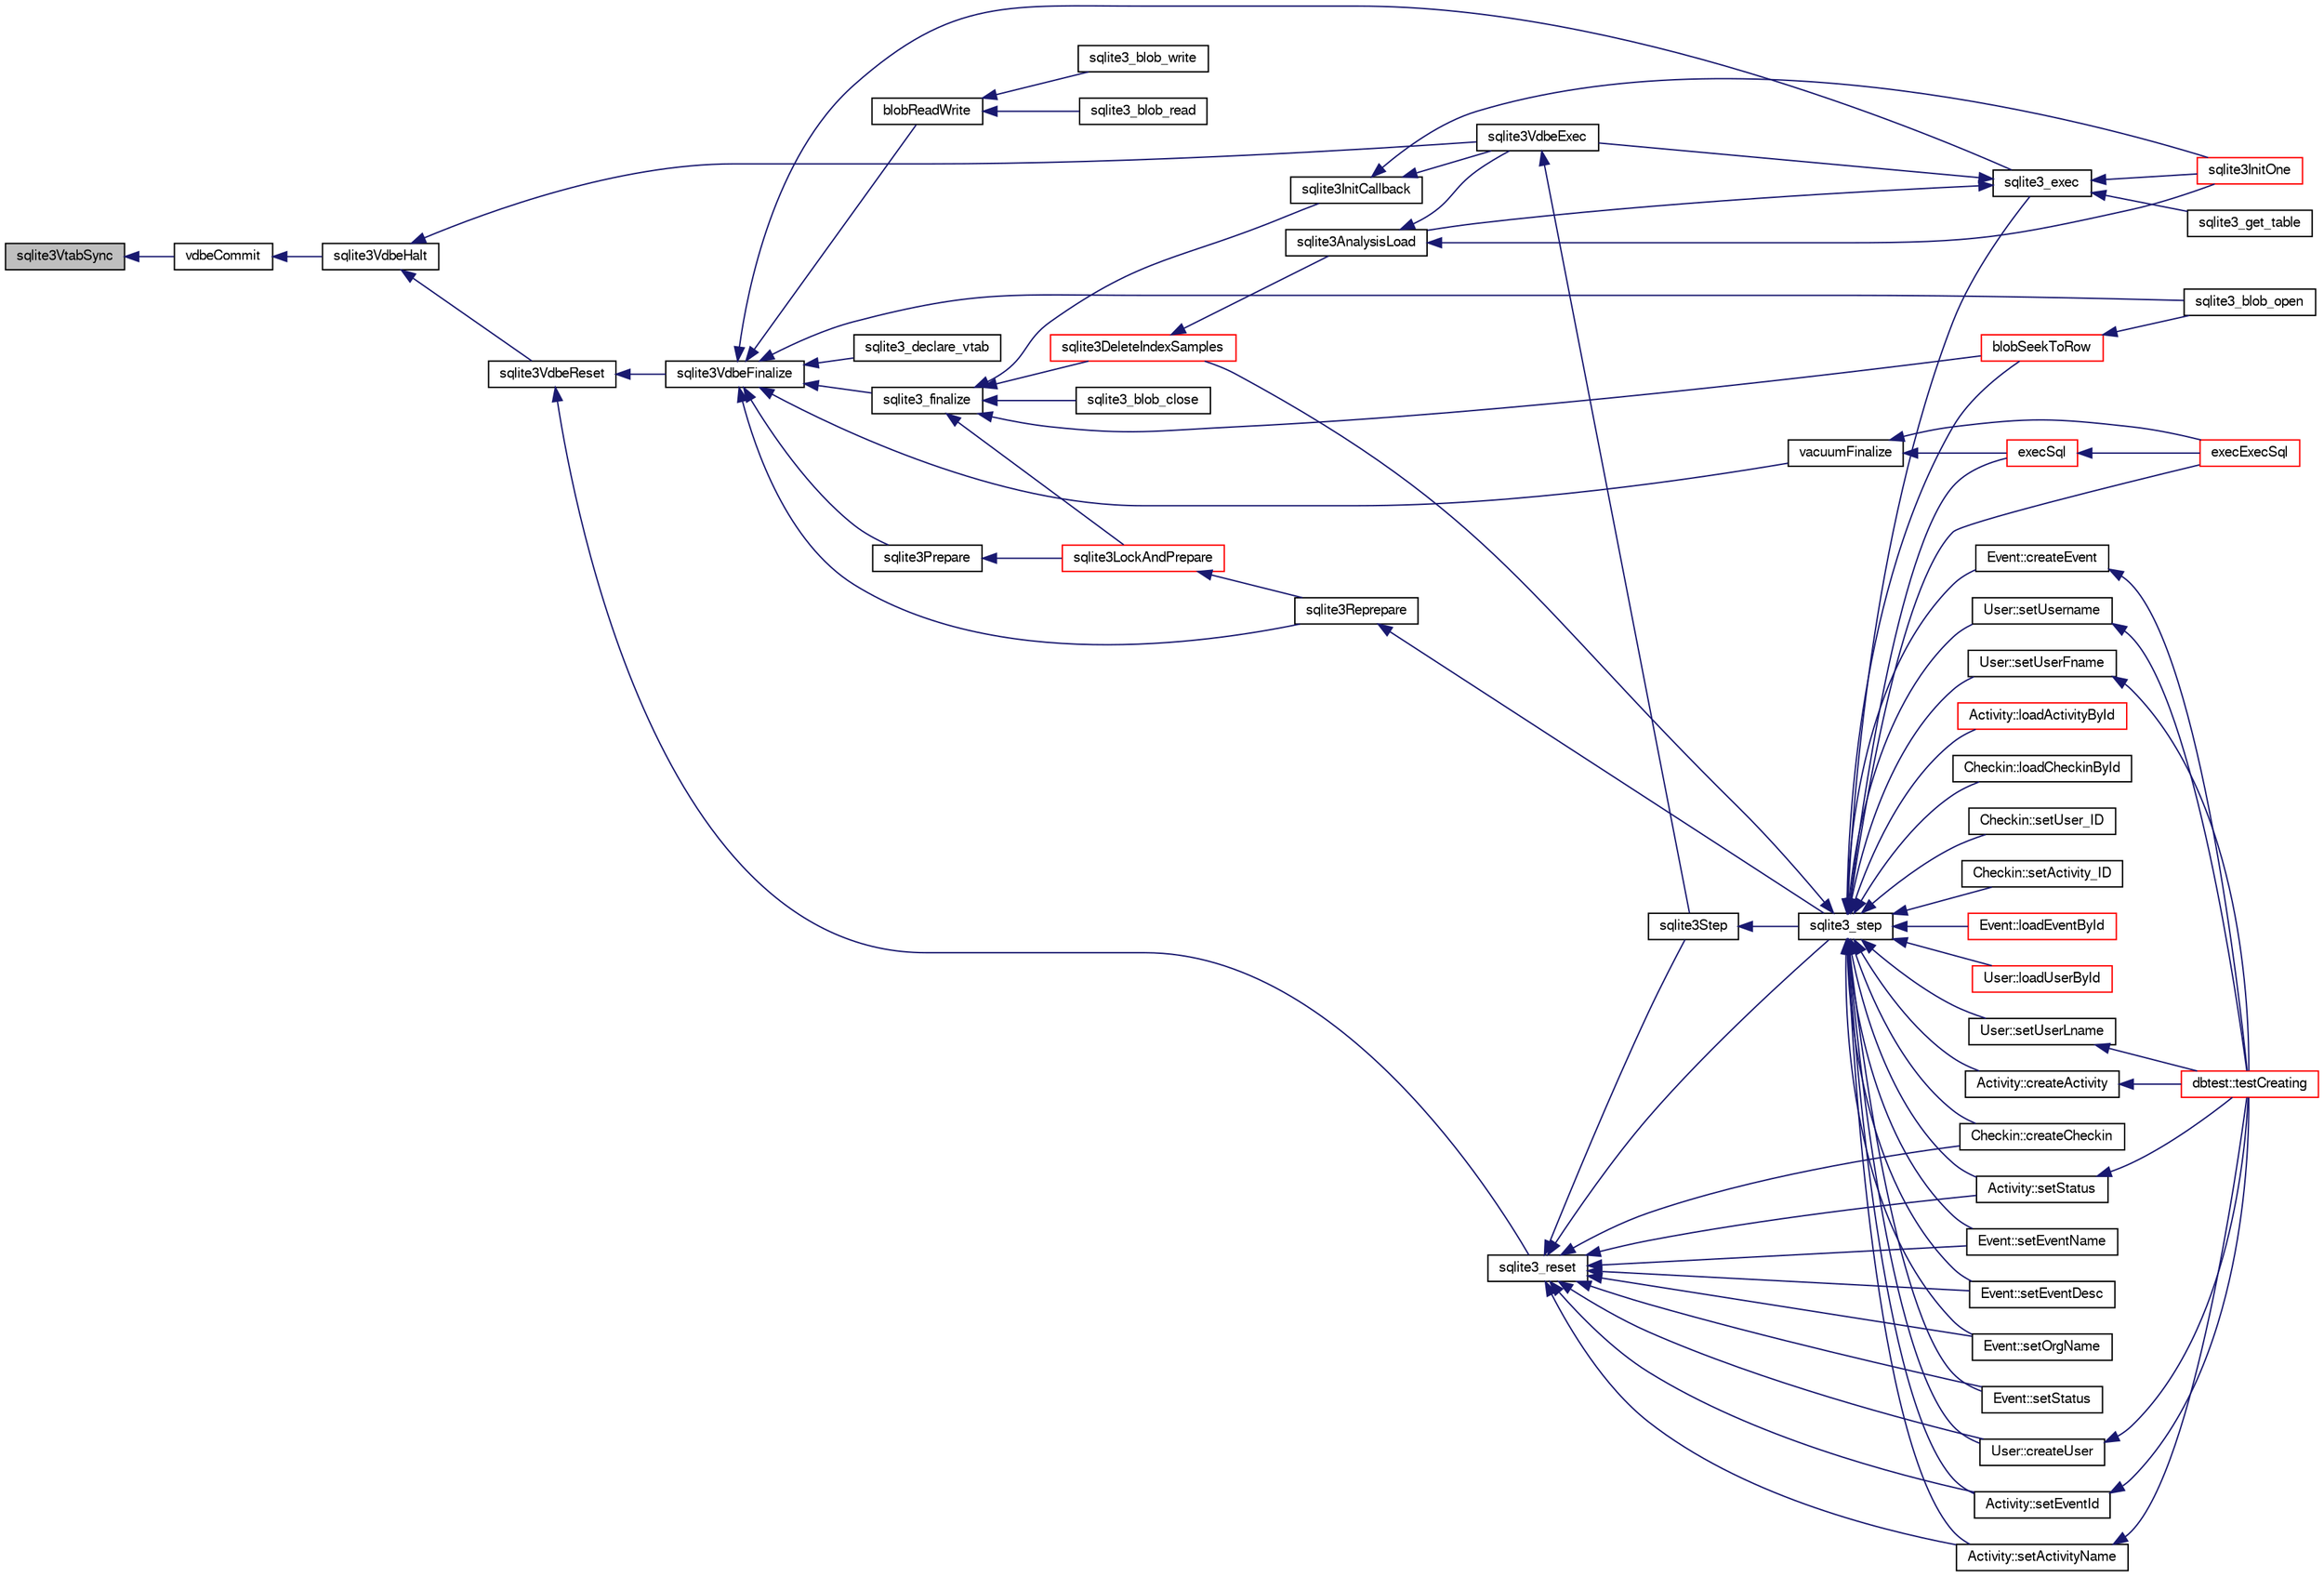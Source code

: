 digraph "sqlite3VtabSync"
{
  edge [fontname="FreeSans",fontsize="10",labelfontname="FreeSans",labelfontsize="10"];
  node [fontname="FreeSans",fontsize="10",shape=record];
  rankdir="LR";
  Node805870 [label="sqlite3VtabSync",height=0.2,width=0.4,color="black", fillcolor="grey75", style="filled", fontcolor="black"];
  Node805870 -> Node805871 [dir="back",color="midnightblue",fontsize="10",style="solid",fontname="FreeSans"];
  Node805871 [label="vdbeCommit",height=0.2,width=0.4,color="black", fillcolor="white", style="filled",URL="$sqlite3_8c.html#a5d7f1e0625451b987728f600cfe1b92d"];
  Node805871 -> Node805872 [dir="back",color="midnightblue",fontsize="10",style="solid",fontname="FreeSans"];
  Node805872 [label="sqlite3VdbeHalt",height=0.2,width=0.4,color="black", fillcolor="white", style="filled",URL="$sqlite3_8c.html#a8d1d99703d999190fbc35ecc981cb709"];
  Node805872 -> Node805873 [dir="back",color="midnightblue",fontsize="10",style="solid",fontname="FreeSans"];
  Node805873 [label="sqlite3VdbeReset",height=0.2,width=0.4,color="black", fillcolor="white", style="filled",URL="$sqlite3_8c.html#a315a913742f7267f90d46d41446353b1"];
  Node805873 -> Node805874 [dir="back",color="midnightblue",fontsize="10",style="solid",fontname="FreeSans"];
  Node805874 [label="sqlite3VdbeFinalize",height=0.2,width=0.4,color="black", fillcolor="white", style="filled",URL="$sqlite3_8c.html#af81e0c8d03b71610d3a826469f67bbd4"];
  Node805874 -> Node805875 [dir="back",color="midnightblue",fontsize="10",style="solid",fontname="FreeSans"];
  Node805875 [label="sqlite3_finalize",height=0.2,width=0.4,color="black", fillcolor="white", style="filled",URL="$sqlite3_8h.html#a801195c0f771d40bb4be1e40f3b88945"];
  Node805875 -> Node805876 [dir="back",color="midnightblue",fontsize="10",style="solid",fontname="FreeSans"];
  Node805876 [label="blobSeekToRow",height=0.2,width=0.4,color="red", fillcolor="white", style="filled",URL="$sqlite3_8c.html#afff57e13332b98c8a44a7cebe38962ab"];
  Node805876 -> Node805877 [dir="back",color="midnightblue",fontsize="10",style="solid",fontname="FreeSans"];
  Node805877 [label="sqlite3_blob_open",height=0.2,width=0.4,color="black", fillcolor="white", style="filled",URL="$sqlite3_8h.html#adb8ad839a5bdd62a43785132bc7dd518"];
  Node805875 -> Node805879 [dir="back",color="midnightblue",fontsize="10",style="solid",fontname="FreeSans"];
  Node805879 [label="sqlite3_blob_close",height=0.2,width=0.4,color="black", fillcolor="white", style="filled",URL="$sqlite3_8h.html#a8885ae884821e14e1e4501183c5833d6"];
  Node805875 -> Node805880 [dir="back",color="midnightblue",fontsize="10",style="solid",fontname="FreeSans"];
  Node805880 [label="sqlite3DeleteIndexSamples",height=0.2,width=0.4,color="red", fillcolor="white", style="filled",URL="$sqlite3_8c.html#aaeda0302fbf61397ec009f65bed047ef"];
  Node805880 -> Node805881 [dir="back",color="midnightblue",fontsize="10",style="solid",fontname="FreeSans"];
  Node805881 [label="sqlite3AnalysisLoad",height=0.2,width=0.4,color="black", fillcolor="white", style="filled",URL="$sqlite3_8c.html#a48a2301c27e1d3d68708b9b8761b5a01"];
  Node805881 -> Node805882 [dir="back",color="midnightblue",fontsize="10",style="solid",fontname="FreeSans"];
  Node805882 [label="sqlite3VdbeExec",height=0.2,width=0.4,color="black", fillcolor="white", style="filled",URL="$sqlite3_8c.html#a8ce40a614bdc56719c4d642b1e4dfb21"];
  Node805882 -> Node805883 [dir="back",color="midnightblue",fontsize="10",style="solid",fontname="FreeSans"];
  Node805883 [label="sqlite3Step",height=0.2,width=0.4,color="black", fillcolor="white", style="filled",URL="$sqlite3_8c.html#a3f2872e873e2758a4beedad1d5113554"];
  Node805883 -> Node805884 [dir="back",color="midnightblue",fontsize="10",style="solid",fontname="FreeSans"];
  Node805884 [label="sqlite3_step",height=0.2,width=0.4,color="black", fillcolor="white", style="filled",URL="$sqlite3_8h.html#ac1e491ce36b7471eb28387f7d3c74334"];
  Node805884 -> Node805885 [dir="back",color="midnightblue",fontsize="10",style="solid",fontname="FreeSans"];
  Node805885 [label="Activity::createActivity",height=0.2,width=0.4,color="black", fillcolor="white", style="filled",URL="$classActivity.html#a813cc5e52c14ab49b39014c134e3425b"];
  Node805885 -> Node805886 [dir="back",color="midnightblue",fontsize="10",style="solid",fontname="FreeSans"];
  Node805886 [label="dbtest::testCreating",height=0.2,width=0.4,color="red", fillcolor="white", style="filled",URL="$classdbtest.html#a8193e88a7df657069c8a6bd09c8243b7"];
  Node805884 -> Node805888 [dir="back",color="midnightblue",fontsize="10",style="solid",fontname="FreeSans"];
  Node805888 [label="Activity::loadActivityById",height=0.2,width=0.4,color="red", fillcolor="white", style="filled",URL="$classActivity.html#abe4ffb4f08a47212ebf9013259d9e7fd"];
  Node805884 -> Node805890 [dir="back",color="midnightblue",fontsize="10",style="solid",fontname="FreeSans"];
  Node805890 [label="Activity::setEventId",height=0.2,width=0.4,color="black", fillcolor="white", style="filled",URL="$classActivity.html#adb1d0fd0d08f473e068f0a4086bfa9ca"];
  Node805890 -> Node805886 [dir="back",color="midnightblue",fontsize="10",style="solid",fontname="FreeSans"];
  Node805884 -> Node805891 [dir="back",color="midnightblue",fontsize="10",style="solid",fontname="FreeSans"];
  Node805891 [label="Activity::setActivityName",height=0.2,width=0.4,color="black", fillcolor="white", style="filled",URL="$classActivity.html#a62dc3737b33915a36086f9dd26d16a81"];
  Node805891 -> Node805886 [dir="back",color="midnightblue",fontsize="10",style="solid",fontname="FreeSans"];
  Node805884 -> Node805892 [dir="back",color="midnightblue",fontsize="10",style="solid",fontname="FreeSans"];
  Node805892 [label="Activity::setStatus",height=0.2,width=0.4,color="black", fillcolor="white", style="filled",URL="$classActivity.html#af618135a7738f4d2a7ee147a8ef912ea"];
  Node805892 -> Node805886 [dir="back",color="midnightblue",fontsize="10",style="solid",fontname="FreeSans"];
  Node805884 -> Node805893 [dir="back",color="midnightblue",fontsize="10",style="solid",fontname="FreeSans"];
  Node805893 [label="Checkin::createCheckin",height=0.2,width=0.4,color="black", fillcolor="white", style="filled",URL="$classCheckin.html#a4e40acdf7fff0e607f6de4f24f3a163c"];
  Node805884 -> Node805894 [dir="back",color="midnightblue",fontsize="10",style="solid",fontname="FreeSans"];
  Node805894 [label="Checkin::loadCheckinById",height=0.2,width=0.4,color="black", fillcolor="white", style="filled",URL="$classCheckin.html#a3461f70ea6c68475225f2a07f78a21e0"];
  Node805884 -> Node805895 [dir="back",color="midnightblue",fontsize="10",style="solid",fontname="FreeSans"];
  Node805895 [label="Checkin::setUser_ID",height=0.2,width=0.4,color="black", fillcolor="white", style="filled",URL="$classCheckin.html#a76ab640f4f912876dbebf183db5359c6"];
  Node805884 -> Node805896 [dir="back",color="midnightblue",fontsize="10",style="solid",fontname="FreeSans"];
  Node805896 [label="Checkin::setActivity_ID",height=0.2,width=0.4,color="black", fillcolor="white", style="filled",URL="$classCheckin.html#ab2ff3ec2604ec73a42af25874a00b232"];
  Node805884 -> Node805897 [dir="back",color="midnightblue",fontsize="10",style="solid",fontname="FreeSans"];
  Node805897 [label="Event::createEvent",height=0.2,width=0.4,color="black", fillcolor="white", style="filled",URL="$classEvent.html#a77adb9f4a46ffb32c2d931f0691f5903"];
  Node805897 -> Node805886 [dir="back",color="midnightblue",fontsize="10",style="solid",fontname="FreeSans"];
  Node805884 -> Node805898 [dir="back",color="midnightblue",fontsize="10",style="solid",fontname="FreeSans"];
  Node805898 [label="Event::loadEventById",height=0.2,width=0.4,color="red", fillcolor="white", style="filled",URL="$classEvent.html#afa66cea33f722dbeecb69cc98fdea055"];
  Node805884 -> Node805899 [dir="back",color="midnightblue",fontsize="10",style="solid",fontname="FreeSans"];
  Node805899 [label="Event::setEventName",height=0.2,width=0.4,color="black", fillcolor="white", style="filled",URL="$classEvent.html#a10596b6ca077df05184e30d62b08729d"];
  Node805884 -> Node805900 [dir="back",color="midnightblue",fontsize="10",style="solid",fontname="FreeSans"];
  Node805900 [label="Event::setEventDesc",height=0.2,width=0.4,color="black", fillcolor="white", style="filled",URL="$classEvent.html#ae36b8377dcae792f1c5c4726024c981b"];
  Node805884 -> Node805901 [dir="back",color="midnightblue",fontsize="10",style="solid",fontname="FreeSans"];
  Node805901 [label="Event::setOrgName",height=0.2,width=0.4,color="black", fillcolor="white", style="filled",URL="$classEvent.html#a19aac0f776bd764563a54977656cf680"];
  Node805884 -> Node805902 [dir="back",color="midnightblue",fontsize="10",style="solid",fontname="FreeSans"];
  Node805902 [label="Event::setStatus",height=0.2,width=0.4,color="black", fillcolor="white", style="filled",URL="$classEvent.html#ab0a6b9285af0f4172eb841e2b80f8972"];
  Node805884 -> Node805876 [dir="back",color="midnightblue",fontsize="10",style="solid",fontname="FreeSans"];
  Node805884 -> Node805880 [dir="back",color="midnightblue",fontsize="10",style="solid",fontname="FreeSans"];
  Node805884 -> Node805903 [dir="back",color="midnightblue",fontsize="10",style="solid",fontname="FreeSans"];
  Node805903 [label="sqlite3_exec",height=0.2,width=0.4,color="black", fillcolor="white", style="filled",URL="$sqlite3_8h.html#a97487ec8150e0bcc8fa392ab8f0e24db"];
  Node805903 -> Node805882 [dir="back",color="midnightblue",fontsize="10",style="solid",fontname="FreeSans"];
  Node805903 -> Node805881 [dir="back",color="midnightblue",fontsize="10",style="solid",fontname="FreeSans"];
  Node805903 -> Node805904 [dir="back",color="midnightblue",fontsize="10",style="solid",fontname="FreeSans"];
  Node805904 [label="sqlite3InitOne",height=0.2,width=0.4,color="red", fillcolor="white", style="filled",URL="$sqlite3_8c.html#ac4318b25df65269906b0379251fe9b85"];
  Node805903 -> Node806005 [dir="back",color="midnightblue",fontsize="10",style="solid",fontname="FreeSans"];
  Node806005 [label="sqlite3_get_table",height=0.2,width=0.4,color="black", fillcolor="white", style="filled",URL="$sqlite3_8h.html#a5effeac4e12df57beaa35c5be1f61579"];
  Node805884 -> Node806006 [dir="back",color="midnightblue",fontsize="10",style="solid",fontname="FreeSans"];
  Node806006 [label="execSql",height=0.2,width=0.4,color="red", fillcolor="white", style="filled",URL="$sqlite3_8c.html#a7d16651b98a110662f4c265eff0246cb"];
  Node806006 -> Node806007 [dir="back",color="midnightblue",fontsize="10",style="solid",fontname="FreeSans"];
  Node806007 [label="execExecSql",height=0.2,width=0.4,color="red", fillcolor="white", style="filled",URL="$sqlite3_8c.html#ac1be09a6c047f21133d16378d301e0d4"];
  Node805884 -> Node806007 [dir="back",color="midnightblue",fontsize="10",style="solid",fontname="FreeSans"];
  Node805884 -> Node806009 [dir="back",color="midnightblue",fontsize="10",style="solid",fontname="FreeSans"];
  Node806009 [label="User::createUser",height=0.2,width=0.4,color="black", fillcolor="white", style="filled",URL="$classUser.html#a22ed673939e8cc0a136130b809bba513"];
  Node806009 -> Node805886 [dir="back",color="midnightblue",fontsize="10",style="solid",fontname="FreeSans"];
  Node805884 -> Node806010 [dir="back",color="midnightblue",fontsize="10",style="solid",fontname="FreeSans"];
  Node806010 [label="User::loadUserById",height=0.2,width=0.4,color="red", fillcolor="white", style="filled",URL="$classUser.html#a863377665b7fb83c5547dcf9727f5092"];
  Node805884 -> Node806011 [dir="back",color="midnightblue",fontsize="10",style="solid",fontname="FreeSans"];
  Node806011 [label="User::setUsername",height=0.2,width=0.4,color="black", fillcolor="white", style="filled",URL="$classUser.html#aa0497022a136cb78de785b0a39ae60b1"];
  Node806011 -> Node805886 [dir="back",color="midnightblue",fontsize="10",style="solid",fontname="FreeSans"];
  Node805884 -> Node806012 [dir="back",color="midnightblue",fontsize="10",style="solid",fontname="FreeSans"];
  Node806012 [label="User::setUserFname",height=0.2,width=0.4,color="black", fillcolor="white", style="filled",URL="$classUser.html#a72657eb55cd0ca437b4841a43f19912f"];
  Node806012 -> Node805886 [dir="back",color="midnightblue",fontsize="10",style="solid",fontname="FreeSans"];
  Node805884 -> Node806013 [dir="back",color="midnightblue",fontsize="10",style="solid",fontname="FreeSans"];
  Node806013 [label="User::setUserLname",height=0.2,width=0.4,color="black", fillcolor="white", style="filled",URL="$classUser.html#aa25973387e5afe1aa6f60dd6545e33b5"];
  Node806013 -> Node805886 [dir="back",color="midnightblue",fontsize="10",style="solid",fontname="FreeSans"];
  Node805881 -> Node805904 [dir="back",color="midnightblue",fontsize="10",style="solid",fontname="FreeSans"];
  Node805875 -> Node806070 [dir="back",color="midnightblue",fontsize="10",style="solid",fontname="FreeSans"];
  Node806070 [label="sqlite3InitCallback",height=0.2,width=0.4,color="black", fillcolor="white", style="filled",URL="$sqlite3_8c.html#a5183ff3c8b5311c7332250013ee018b3"];
  Node806070 -> Node805882 [dir="back",color="midnightblue",fontsize="10",style="solid",fontname="FreeSans"];
  Node806070 -> Node805904 [dir="back",color="midnightblue",fontsize="10",style="solid",fontname="FreeSans"];
  Node805875 -> Node806067 [dir="back",color="midnightblue",fontsize="10",style="solid",fontname="FreeSans"];
  Node806067 [label="sqlite3LockAndPrepare",height=0.2,width=0.4,color="red", fillcolor="white", style="filled",URL="$sqlite3_8c.html#a5db1ec5589aa2b02c6d979211a8789bd"];
  Node806067 -> Node806068 [dir="back",color="midnightblue",fontsize="10",style="solid",fontname="FreeSans"];
  Node806068 [label="sqlite3Reprepare",height=0.2,width=0.4,color="black", fillcolor="white", style="filled",URL="$sqlite3_8c.html#a7e2f7299cc947d07e782f6ac561fa937"];
  Node806068 -> Node805884 [dir="back",color="midnightblue",fontsize="10",style="solid",fontname="FreeSans"];
  Node805874 -> Node805877 [dir="back",color="midnightblue",fontsize="10",style="solid",fontname="FreeSans"];
  Node805874 -> Node806128 [dir="back",color="midnightblue",fontsize="10",style="solid",fontname="FreeSans"];
  Node806128 [label="blobReadWrite",height=0.2,width=0.4,color="black", fillcolor="white", style="filled",URL="$sqlite3_8c.html#a6c1d57e4337ee1b8655215c06dea4046"];
  Node806128 -> Node806129 [dir="back",color="midnightblue",fontsize="10",style="solid",fontname="FreeSans"];
  Node806129 [label="sqlite3_blob_read",height=0.2,width=0.4,color="black", fillcolor="white", style="filled",URL="$sqlite3_8h.html#ae63f397da378931a64a597069ce3532a"];
  Node806128 -> Node806130 [dir="back",color="midnightblue",fontsize="10",style="solid",fontname="FreeSans"];
  Node806130 [label="sqlite3_blob_write",height=0.2,width=0.4,color="black", fillcolor="white", style="filled",URL="$sqlite3_8h.html#a0dd24c2ce4bfd36279ed96e8266b1d87"];
  Node805874 -> Node805903 [dir="back",color="midnightblue",fontsize="10",style="solid",fontname="FreeSans"];
  Node805874 -> Node806066 [dir="back",color="midnightblue",fontsize="10",style="solid",fontname="FreeSans"];
  Node806066 [label="sqlite3Prepare",height=0.2,width=0.4,color="black", fillcolor="white", style="filled",URL="$sqlite3_8c.html#acb25890858d0bf4b12eb7aae569f0c7b"];
  Node806066 -> Node806067 [dir="back",color="midnightblue",fontsize="10",style="solid",fontname="FreeSans"];
  Node805874 -> Node806068 [dir="back",color="midnightblue",fontsize="10",style="solid",fontname="FreeSans"];
  Node805874 -> Node806131 [dir="back",color="midnightblue",fontsize="10",style="solid",fontname="FreeSans"];
  Node806131 [label="vacuumFinalize",height=0.2,width=0.4,color="black", fillcolor="white", style="filled",URL="$sqlite3_8c.html#a632db76c46aca8f067d585295d2ada31"];
  Node806131 -> Node806006 [dir="back",color="midnightblue",fontsize="10",style="solid",fontname="FreeSans"];
  Node806131 -> Node806007 [dir="back",color="midnightblue",fontsize="10",style="solid",fontname="FreeSans"];
  Node805874 -> Node806075 [dir="back",color="midnightblue",fontsize="10",style="solid",fontname="FreeSans"];
  Node806075 [label="sqlite3_declare_vtab",height=0.2,width=0.4,color="black", fillcolor="white", style="filled",URL="$sqlite3_8h.html#a65393c41da76ae1470a7c7f4b4aca600"];
  Node805873 -> Node806132 [dir="back",color="midnightblue",fontsize="10",style="solid",fontname="FreeSans"];
  Node806132 [label="sqlite3_reset",height=0.2,width=0.4,color="black", fillcolor="white", style="filled",URL="$sqlite3_8h.html#a758efebc2e95694959ab0e74b397984c"];
  Node806132 -> Node805890 [dir="back",color="midnightblue",fontsize="10",style="solid",fontname="FreeSans"];
  Node806132 -> Node805891 [dir="back",color="midnightblue",fontsize="10",style="solid",fontname="FreeSans"];
  Node806132 -> Node805892 [dir="back",color="midnightblue",fontsize="10",style="solid",fontname="FreeSans"];
  Node806132 -> Node805893 [dir="back",color="midnightblue",fontsize="10",style="solid",fontname="FreeSans"];
  Node806132 -> Node805899 [dir="back",color="midnightblue",fontsize="10",style="solid",fontname="FreeSans"];
  Node806132 -> Node805900 [dir="back",color="midnightblue",fontsize="10",style="solid",fontname="FreeSans"];
  Node806132 -> Node805901 [dir="back",color="midnightblue",fontsize="10",style="solid",fontname="FreeSans"];
  Node806132 -> Node805902 [dir="back",color="midnightblue",fontsize="10",style="solid",fontname="FreeSans"];
  Node806132 -> Node805883 [dir="back",color="midnightblue",fontsize="10",style="solid",fontname="FreeSans"];
  Node806132 -> Node805884 [dir="back",color="midnightblue",fontsize="10",style="solid",fontname="FreeSans"];
  Node806132 -> Node806009 [dir="back",color="midnightblue",fontsize="10",style="solid",fontname="FreeSans"];
  Node805872 -> Node805882 [dir="back",color="midnightblue",fontsize="10",style="solid",fontname="FreeSans"];
}
